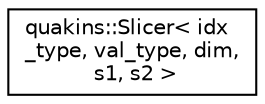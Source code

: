 digraph "Graphical Class Hierarchy"
{
 // LATEX_PDF_SIZE
  edge [fontname="Helvetica",fontsize="10",labelfontname="Helvetica",labelfontsize="10"];
  node [fontname="Helvetica",fontsize="10",shape=record];
  rankdir="LR";
  Node0 [label="quakins::Slicer\< idx\l_type, val_type, dim,\l s1, s2 \>",height=0.2,width=0.4,color="black", fillcolor="white", style="filled",URL="$classquakins_1_1Slicer.html",tooltip=" "];
}
